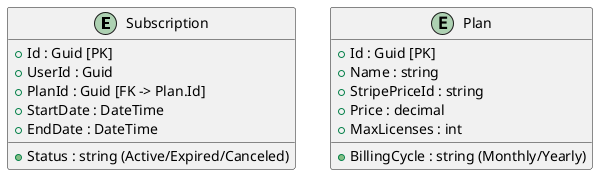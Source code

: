 @startuml name: "Subscription"
entity Subscription {
  +Id : Guid [PK]
  +UserId : Guid
  +PlanId : Guid [FK -> Plan.Id]
  +Status : string (Active/Expired/Canceled)
  +StartDate : DateTime
  +EndDate : DateTime
}

entity Plan {
  +Id : Guid [PK]
  +Name : string
  +StripePriceId : string
  +BillingCycle : string (Monthly/Yearly)
  +Price : decimal
  +MaxLicenses : int
}
@enduml